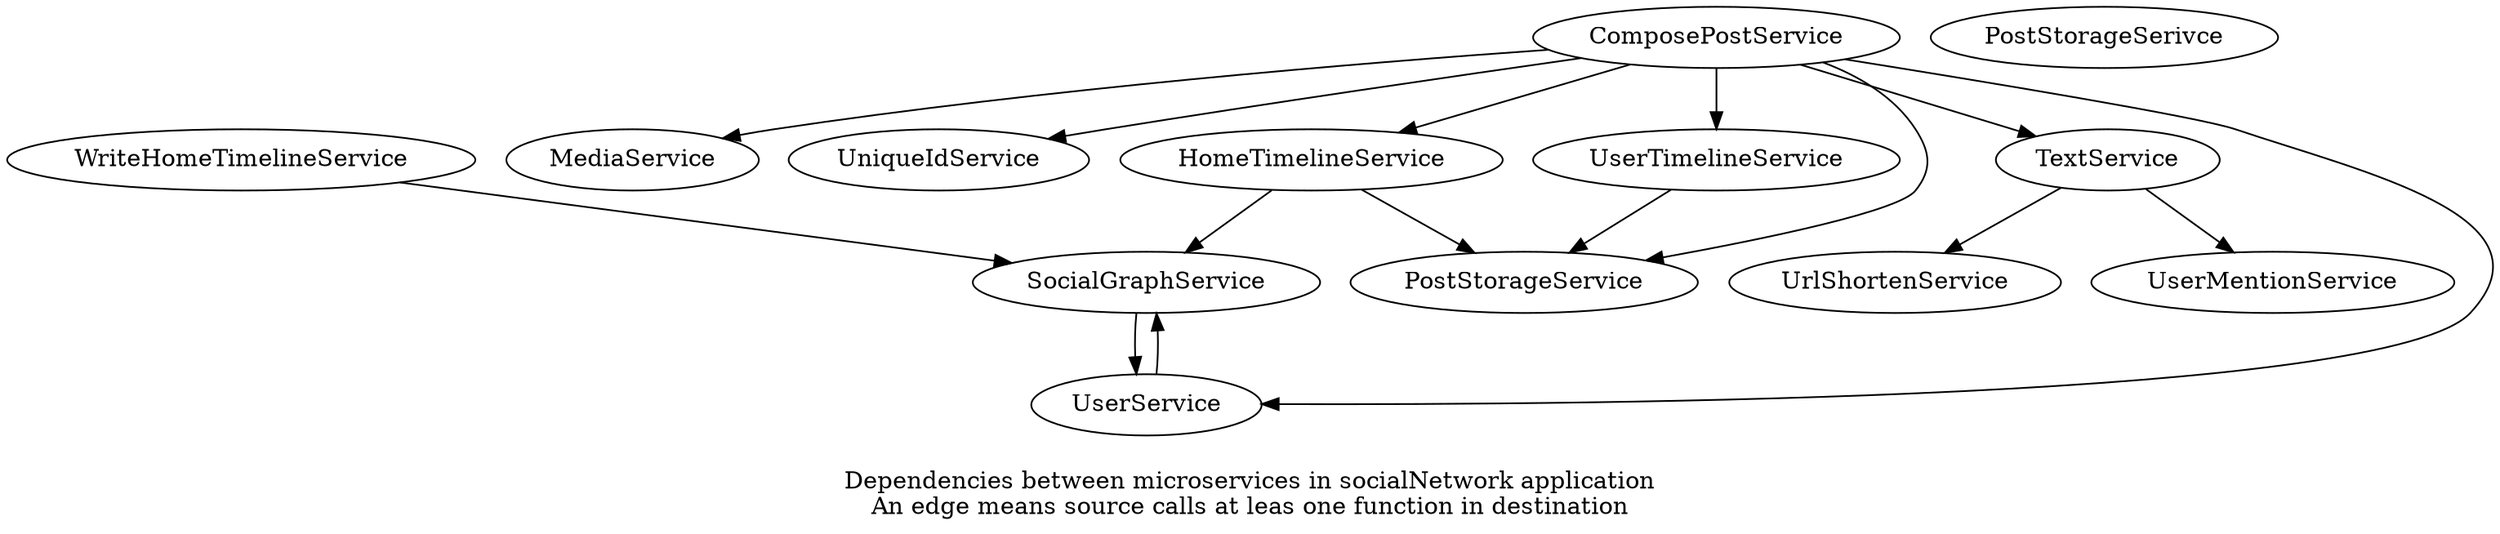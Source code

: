 digraph us_socialNetwork {
label="\lDependencies between microservices in socialNetwork application\lAn edge means source calls at leas one function in destination"

	WriteHomeTimelineService [label="WriteHomeTimelineService"];
	SocialGraphService [label="SocialGraphService"];
	WriteHomeTimelineService -> SocialGraphService;
	UserService [label="UserService"];
	UserService -> SocialGraphService;
	SocialGraphService -> UserService;
	ComposePostService [label="ComposePostService"];
	MediaService [label="MediaService"];
	ComposePostService -> MediaService;
	UniqueIdService [label="UniqueIdService"];
	ComposePostService -> UniqueIdService;
	UserTimelineService [label="UserTimelineService"];
	ComposePostService -> UserTimelineService;
	TextService [label="TextService"];
	ComposePostService -> TextService;
	HomeTimelineService [label="HomeTimelineService"];
	ComposePostService -> HomeTimelineService;
	ComposePostService -> UserService;
	PostStorageService [label="PostStorageService"];
	ComposePostService -> PostStorageService;
	UrlShortenService [label="UrlShortenService"];
	TextService -> UrlShortenService;
	UserMentionService [label="UserMentionService"];
	TextService -> UserMentionService;
	UserTimelineService -> PostStorageService;
	HomeTimelineService -> SocialGraphService;
	HomeTimelineService -> PostStorageService;
	PostStorageSerivce [label="PostStorageSerivce"];
}
